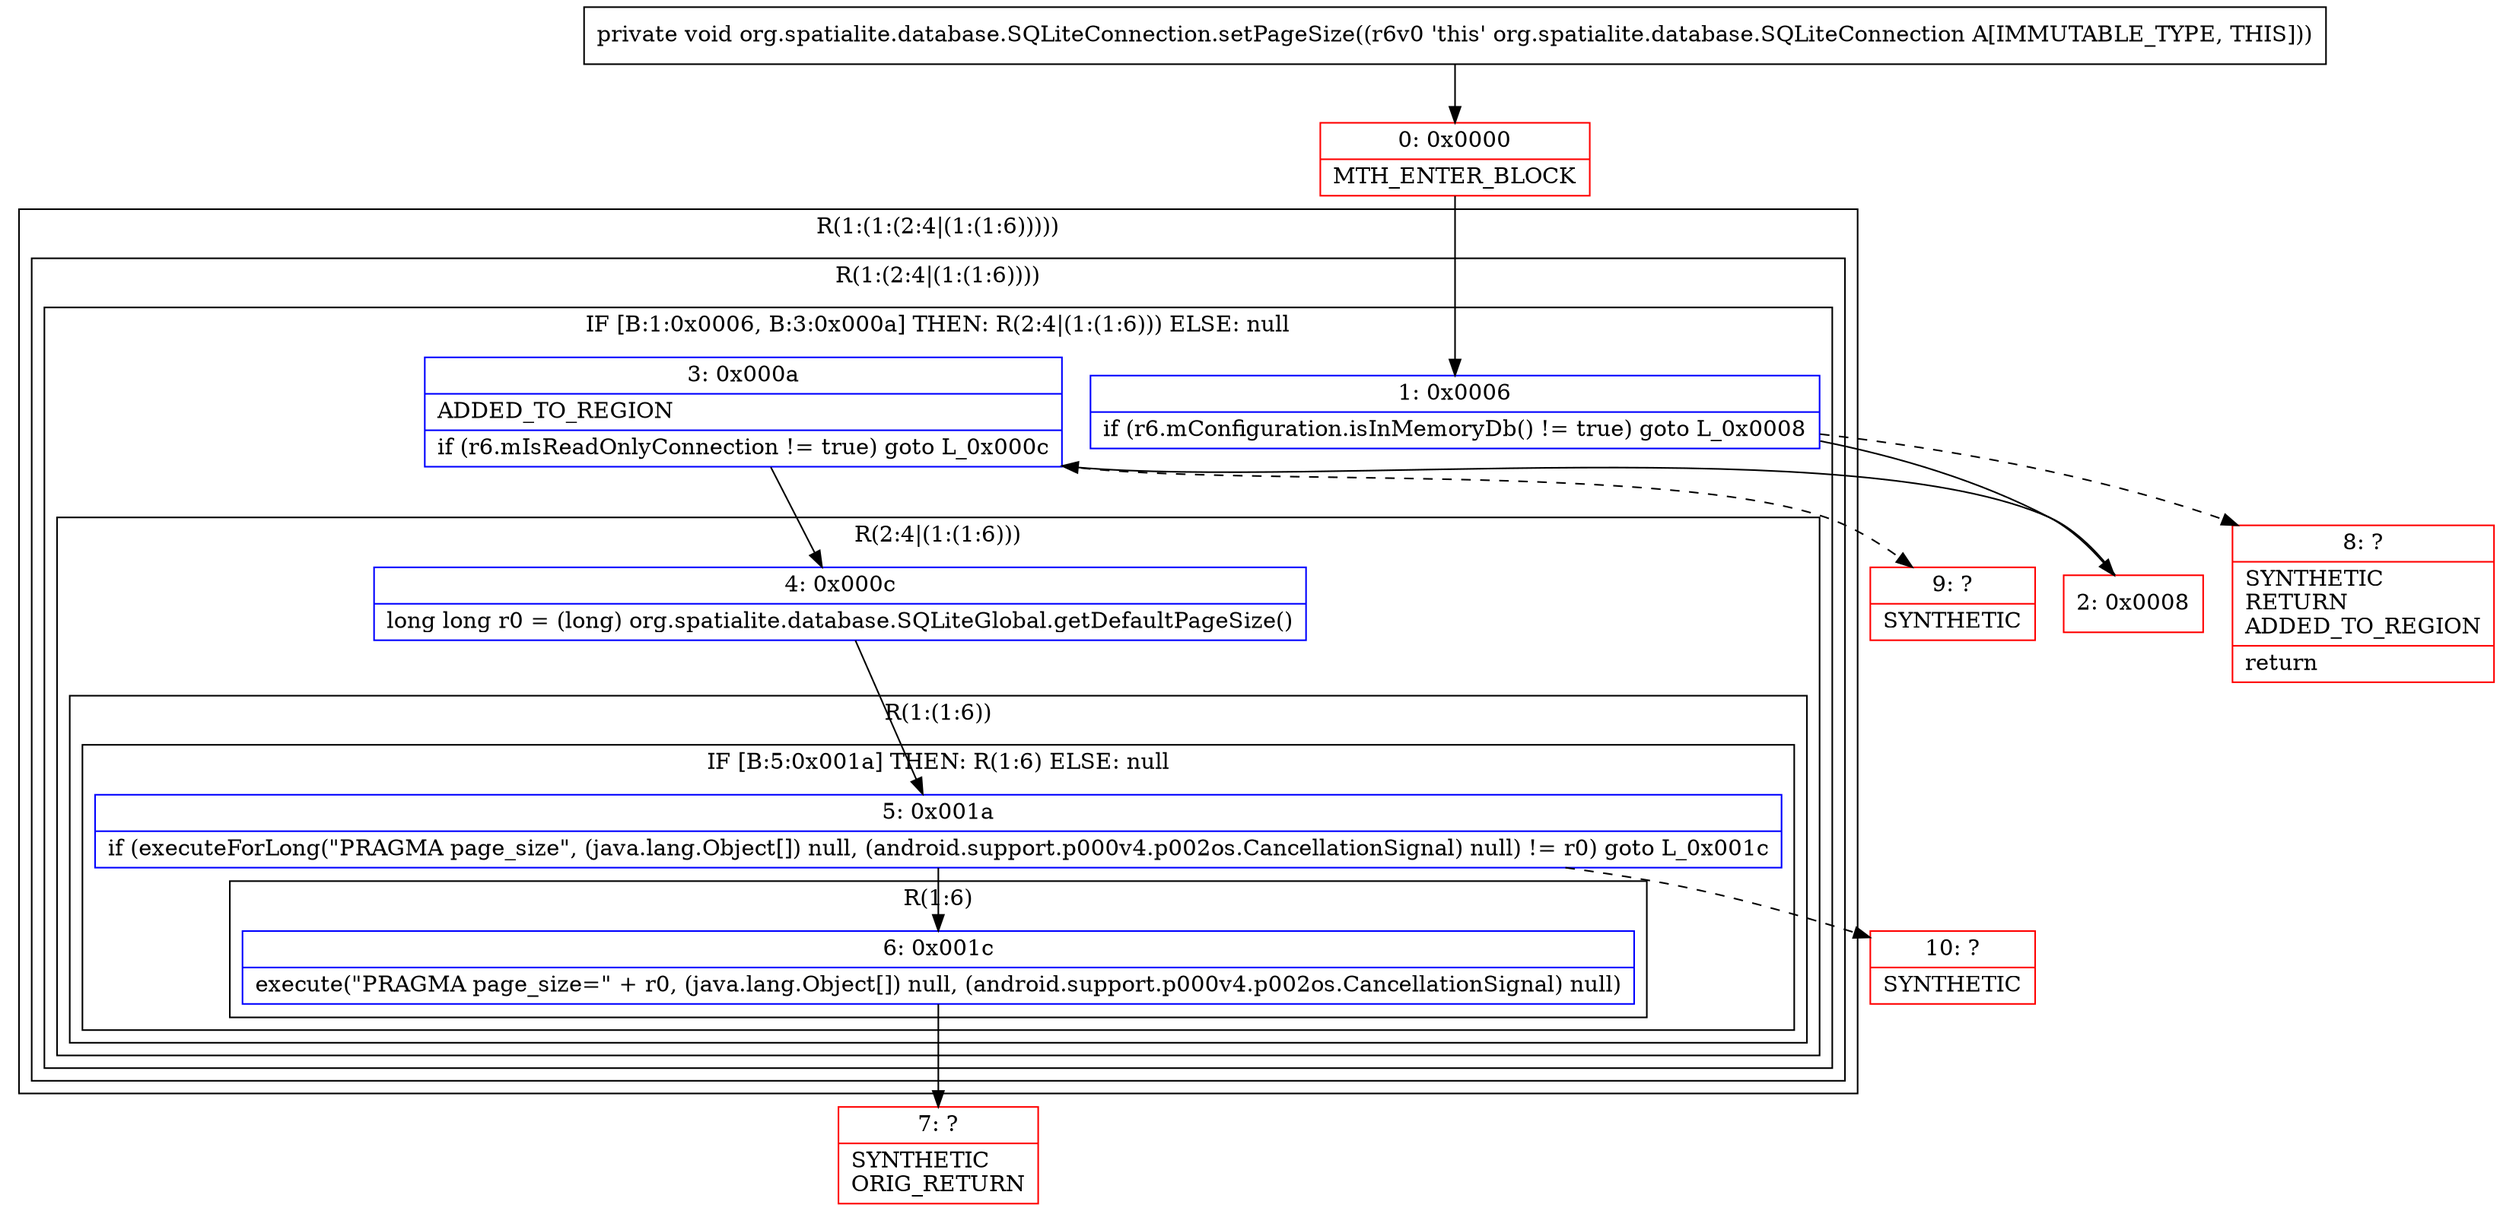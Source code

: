 digraph "CFG fororg.spatialite.database.SQLiteConnection.setPageSize()V" {
subgraph cluster_Region_232982654 {
label = "R(1:(1:(2:4|(1:(1:6)))))";
node [shape=record,color=blue];
subgraph cluster_Region_147356281 {
label = "R(1:(2:4|(1:(1:6))))";
node [shape=record,color=blue];
subgraph cluster_IfRegion_745579578 {
label = "IF [B:1:0x0006, B:3:0x000a] THEN: R(2:4|(1:(1:6))) ELSE: null";
node [shape=record,color=blue];
Node_1 [shape=record,label="{1\:\ 0x0006|if (r6.mConfiguration.isInMemoryDb() != true) goto L_0x0008\l}"];
Node_3 [shape=record,label="{3\:\ 0x000a|ADDED_TO_REGION\l|if (r6.mIsReadOnlyConnection != true) goto L_0x000c\l}"];
subgraph cluster_Region_816515726 {
label = "R(2:4|(1:(1:6)))";
node [shape=record,color=blue];
Node_4 [shape=record,label="{4\:\ 0x000c|long long r0 = (long) org.spatialite.database.SQLiteGlobal.getDefaultPageSize()\l}"];
subgraph cluster_Region_221347429 {
label = "R(1:(1:6))";
node [shape=record,color=blue];
subgraph cluster_IfRegion_377002695 {
label = "IF [B:5:0x001a] THEN: R(1:6) ELSE: null";
node [shape=record,color=blue];
Node_5 [shape=record,label="{5\:\ 0x001a|if (executeForLong(\"PRAGMA page_size\", (java.lang.Object[]) null, (android.support.p000v4.p002os.CancellationSignal) null) != r0) goto L_0x001c\l}"];
subgraph cluster_Region_339770441 {
label = "R(1:6)";
node [shape=record,color=blue];
Node_6 [shape=record,label="{6\:\ 0x001c|execute(\"PRAGMA page_size=\" + r0, (java.lang.Object[]) null, (android.support.p000v4.p002os.CancellationSignal) null)\l}"];
}
}
}
}
}
}
}
Node_0 [shape=record,color=red,label="{0\:\ 0x0000|MTH_ENTER_BLOCK\l}"];
Node_2 [shape=record,color=red,label="{2\:\ 0x0008}"];
Node_7 [shape=record,color=red,label="{7\:\ ?|SYNTHETIC\lORIG_RETURN\l}"];
Node_8 [shape=record,color=red,label="{8\:\ ?|SYNTHETIC\lRETURN\lADDED_TO_REGION\l|return\l}"];
Node_9 [shape=record,color=red,label="{9\:\ ?|SYNTHETIC\l}"];
Node_10 [shape=record,color=red,label="{10\:\ ?|SYNTHETIC\l}"];
MethodNode[shape=record,label="{private void org.spatialite.database.SQLiteConnection.setPageSize((r6v0 'this' org.spatialite.database.SQLiteConnection A[IMMUTABLE_TYPE, THIS])) }"];
MethodNode -> Node_0;
Node_1 -> Node_2;
Node_1 -> Node_8[style=dashed];
Node_3 -> Node_4;
Node_3 -> Node_9[style=dashed];
Node_4 -> Node_5;
Node_5 -> Node_6;
Node_5 -> Node_10[style=dashed];
Node_6 -> Node_7;
Node_0 -> Node_1;
Node_2 -> Node_3;
}


